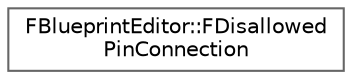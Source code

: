 digraph "Graphical Class Hierarchy"
{
 // INTERACTIVE_SVG=YES
 // LATEX_PDF_SIZE
  bgcolor="transparent";
  edge [fontname=Helvetica,fontsize=10,labelfontname=Helvetica,labelfontsize=10];
  node [fontname=Helvetica,fontsize=10,shape=box,height=0.2,width=0.4];
  rankdir="LR";
  Node0 [id="Node000000",label="FBlueprintEditor::FDisallowed\lPinConnection",height=0.2,width=0.4,color="grey40", fillcolor="white", style="filled",URL="$d1/df6/structFBlueprintEditor_1_1FDisallowedPinConnection.html",tooltip="A record of a warning generated by a disallowed pin connection attempt."];
}

